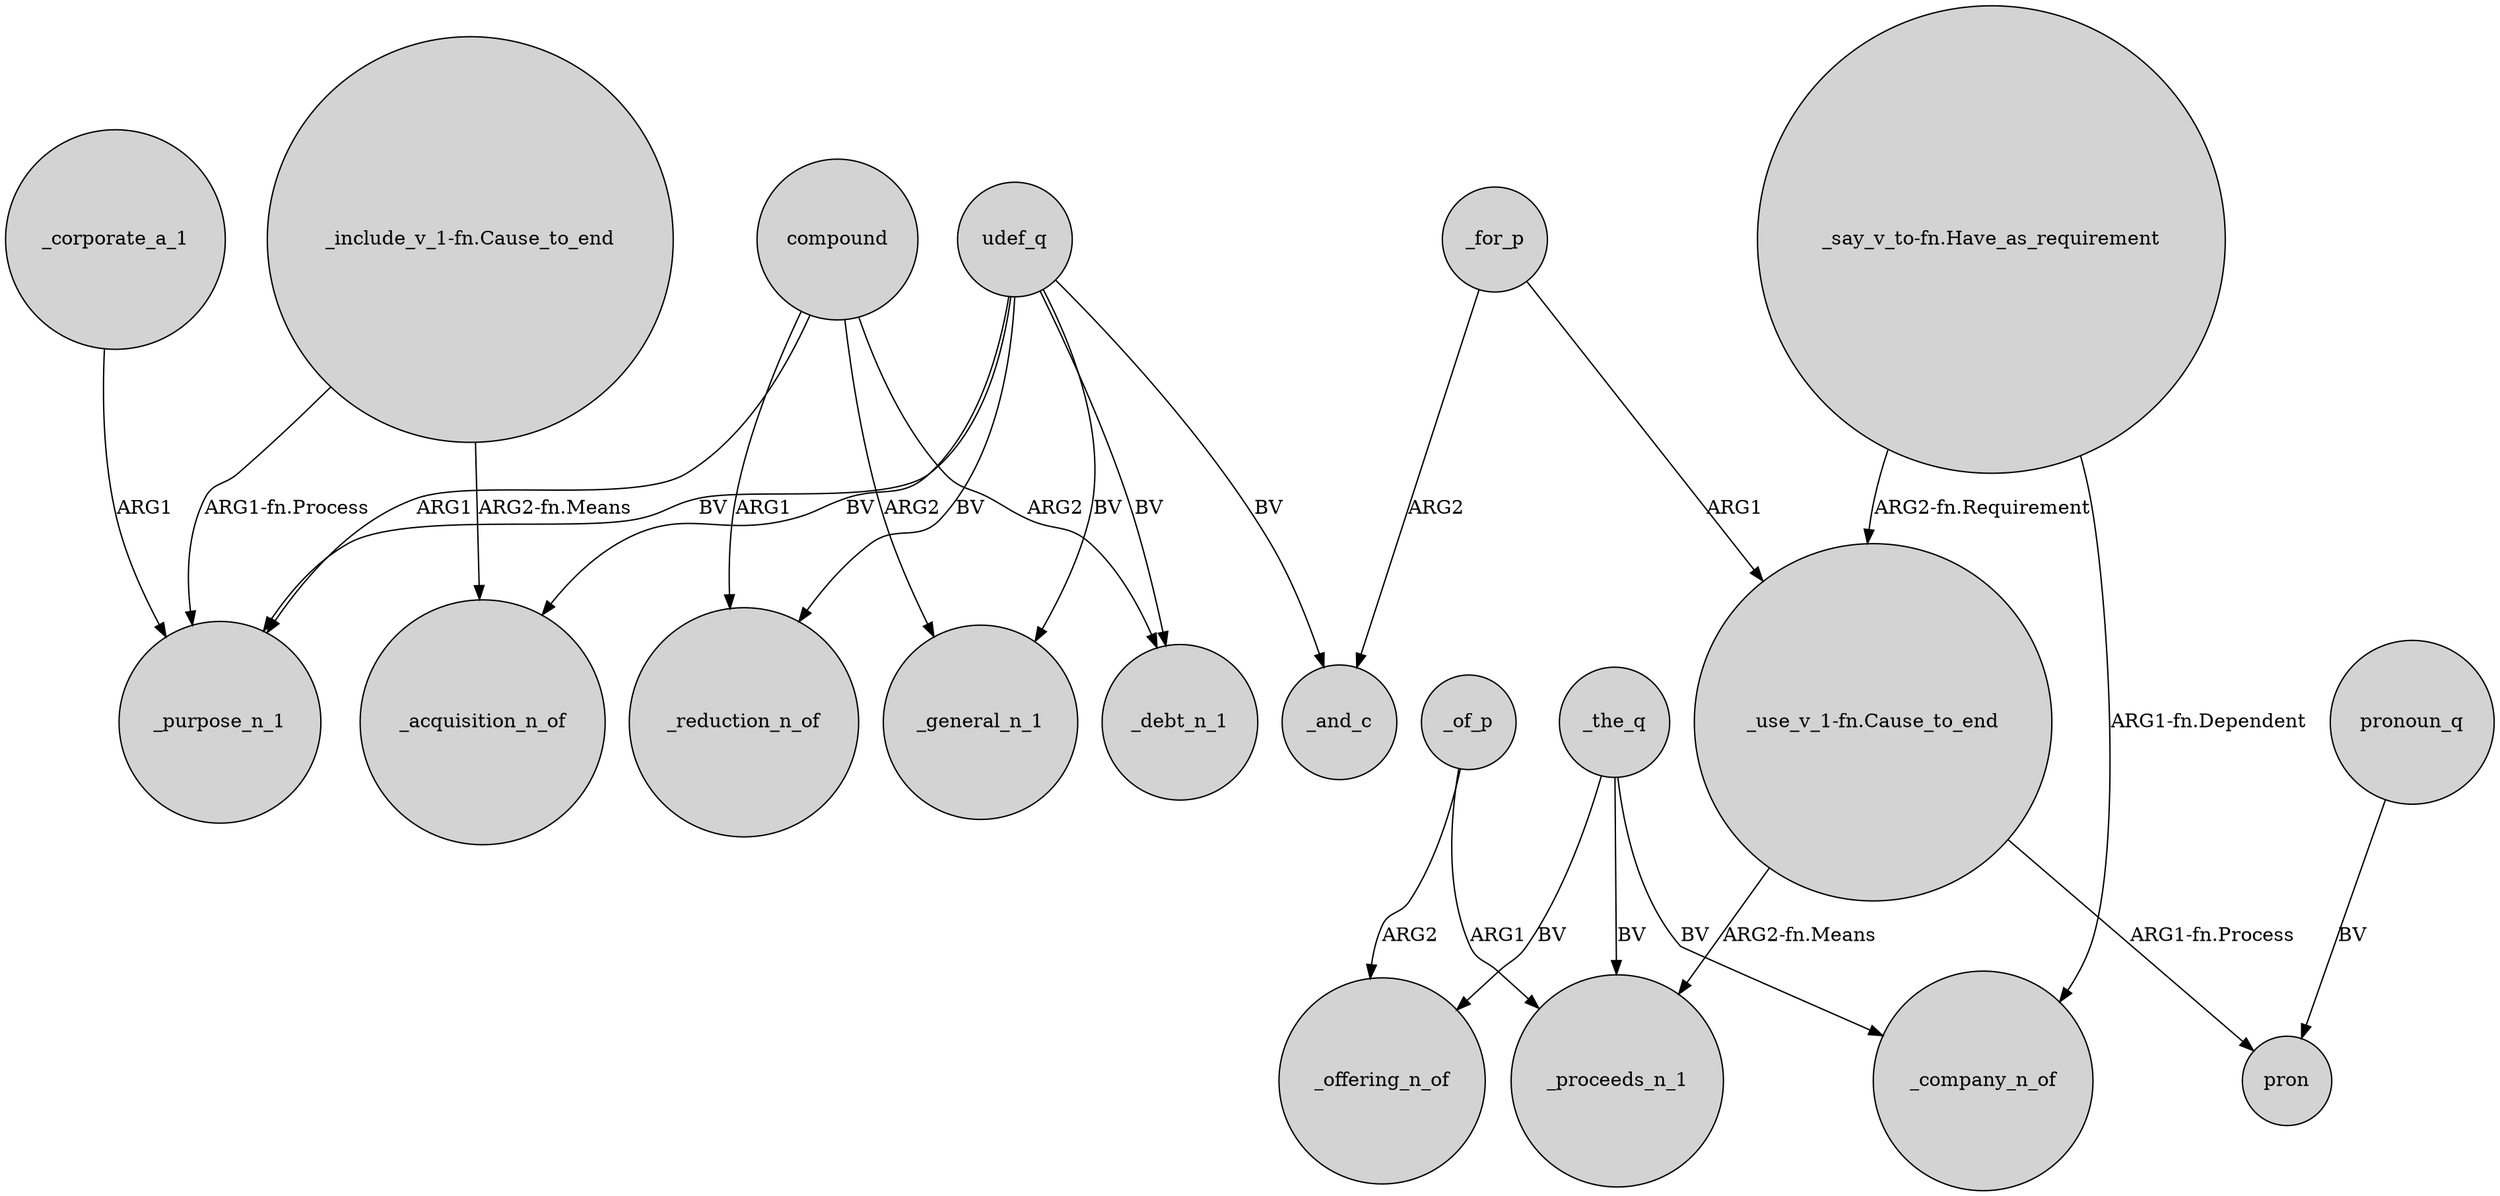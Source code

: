 digraph {
	node [shape=circle style=filled]
	_corporate_a_1 -> _purpose_n_1 [label=ARG1]
	"_include_v_1-fn.Cause_to_end" -> _acquisition_n_of [label="ARG2-fn.Means"]
	compound -> _general_n_1 [label=ARG2]
	_of_p -> _offering_n_of [label=ARG2]
	compound -> _reduction_n_of [label=ARG1]
	_the_q -> _proceeds_n_1 [label=BV]
	udef_q -> _and_c [label=BV]
	udef_q -> _purpose_n_1 [label=BV]
	pronoun_q -> pron [label=BV]
	"_say_v_to-fn.Have_as_requirement" -> _company_n_of [label="ARG1-fn.Dependent"]
	_for_p -> _and_c [label=ARG2]
	"_use_v_1-fn.Cause_to_end" -> pron [label="ARG1-fn.Process"]
	"_say_v_to-fn.Have_as_requirement" -> "_use_v_1-fn.Cause_to_end" [label="ARG2-fn.Requirement"]
	udef_q -> _debt_n_1 [label=BV]
	compound -> _purpose_n_1 [label=ARG1]
	_the_q -> _offering_n_of [label=BV]
	udef_q -> _reduction_n_of [label=BV]
	udef_q -> _general_n_1 [label=BV]
	"_include_v_1-fn.Cause_to_end" -> _purpose_n_1 [label="ARG1-fn.Process"]
	compound -> _debt_n_1 [label=ARG2]
	_for_p -> "_use_v_1-fn.Cause_to_end" [label=ARG1]
	"_use_v_1-fn.Cause_to_end" -> _proceeds_n_1 [label="ARG2-fn.Means"]
	_the_q -> _company_n_of [label=BV]
	_of_p -> _proceeds_n_1 [label=ARG1]
	udef_q -> _acquisition_n_of [label=BV]
}
